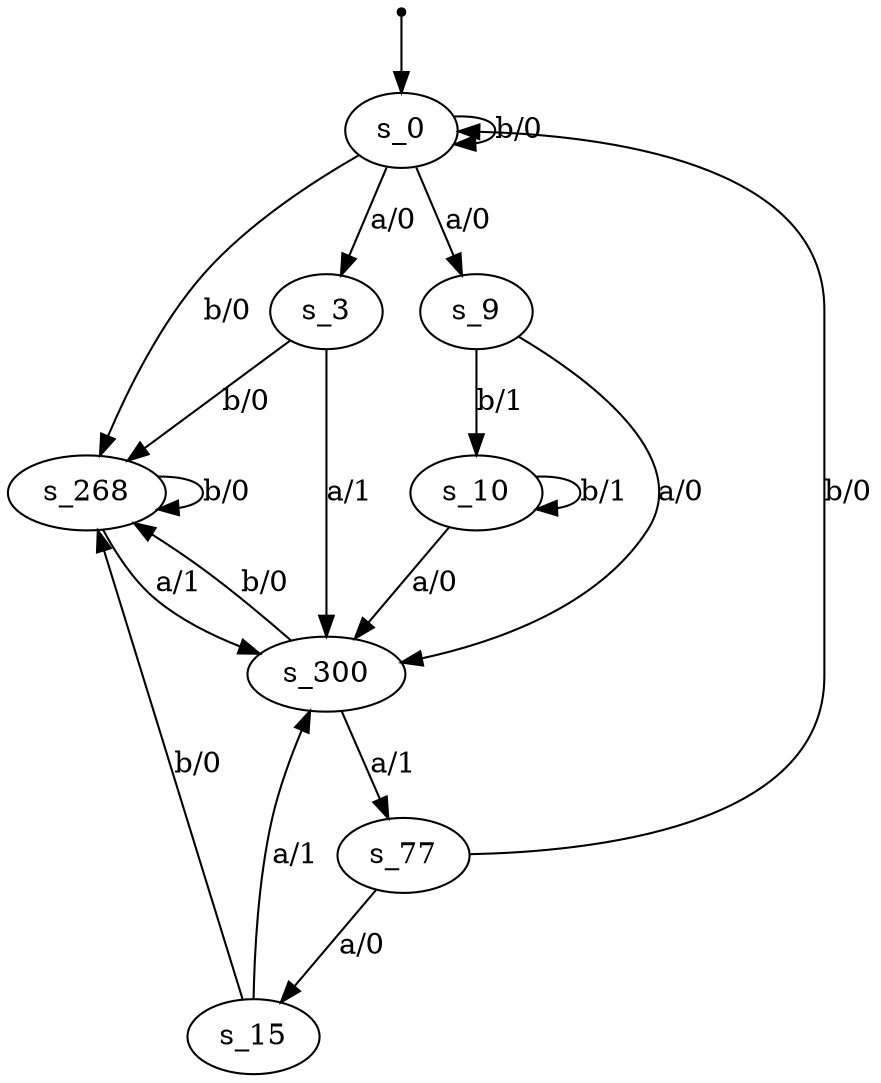 digraph fsm {
	s_0 [root=true]
	s_268
	s_300
	s_77
	s_15
	s_9
	s_10
	s_3
	qi [shape = point]
	qi -> s_0
	s_0 -> s_0 [label="b/0"]
	s_0 -> s_268 [label="b/0"]
	s_268 -> s_300 [label="a/1"]
	s_300 -> s_77 [label="a/1"]
	s_77 -> s_0 [label="b/0"]
	s_77 -> s_15 [label="a/0"]
	s_15 -> s_268 [label="b/0"]
	s_268 -> s_268 [label="b/0"]
	s_300 -> s_268 [label="b/0"]
	s_0 -> s_9 [label="a/0"]
	s_9 -> s_300 [label="a/0"]
	s_15 -> s_300 [label="a/1"]
	s_9 -> s_10 [label="b/1"]
	s_10 -> s_300 [label="a/0"]
	s_10 -> s_10 [label="b/1"]
	s_0 -> s_3 [label="a/0"]
	s_3 -> s_268 [label="b/0"]
	s_3 -> s_300 [label="a/1"]
}